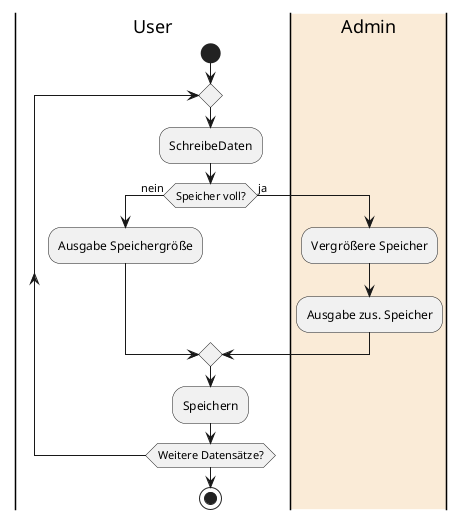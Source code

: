 @startuml
|User|
start
repeat
:SchreibeDaten;
if (Speicher voll?) then (nein)
 :Ausgabe Speichergröße;
else (ja)
  |#AntiqueWhite|Admin|
  :Vergrößere Speicher;
  :Ausgabe zus. Speicher;
endif
|User|
:Speichern;
repeat while (Weitere Datensätze?)
stop
@enduml
